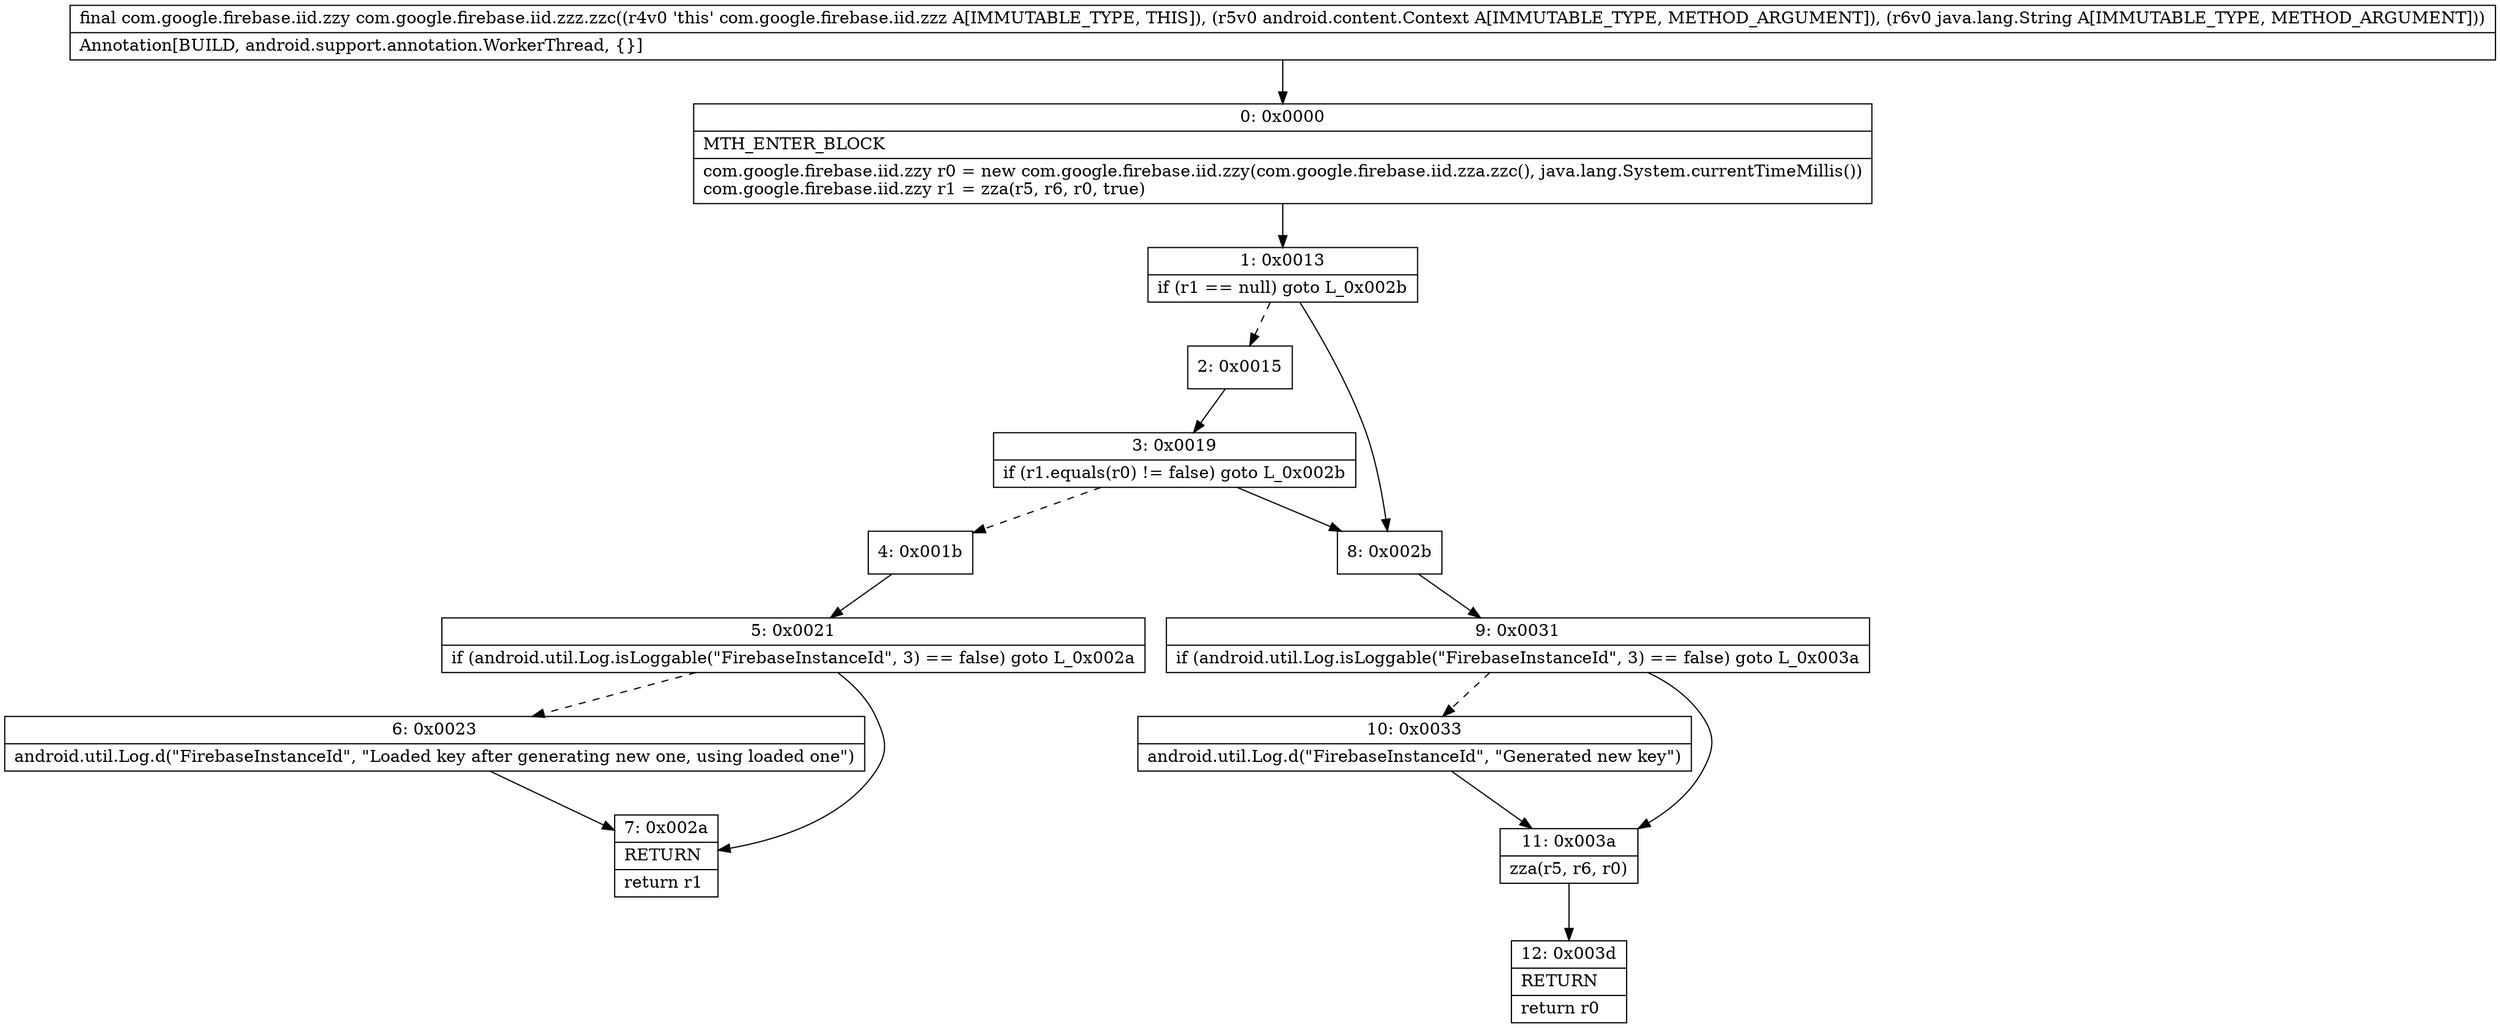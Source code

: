 digraph "CFG forcom.google.firebase.iid.zzz.zzc(Landroid\/content\/Context;Ljava\/lang\/String;)Lcom\/google\/firebase\/iid\/zzy;" {
Node_0 [shape=record,label="{0\:\ 0x0000|MTH_ENTER_BLOCK\l|com.google.firebase.iid.zzy r0 = new com.google.firebase.iid.zzy(com.google.firebase.iid.zza.zzc(), java.lang.System.currentTimeMillis())\lcom.google.firebase.iid.zzy r1 = zza(r5, r6, r0, true)\l}"];
Node_1 [shape=record,label="{1\:\ 0x0013|if (r1 == null) goto L_0x002b\l}"];
Node_2 [shape=record,label="{2\:\ 0x0015}"];
Node_3 [shape=record,label="{3\:\ 0x0019|if (r1.equals(r0) != false) goto L_0x002b\l}"];
Node_4 [shape=record,label="{4\:\ 0x001b}"];
Node_5 [shape=record,label="{5\:\ 0x0021|if (android.util.Log.isLoggable(\"FirebaseInstanceId\", 3) == false) goto L_0x002a\l}"];
Node_6 [shape=record,label="{6\:\ 0x0023|android.util.Log.d(\"FirebaseInstanceId\", \"Loaded key after generating new one, using loaded one\")\l}"];
Node_7 [shape=record,label="{7\:\ 0x002a|RETURN\l|return r1\l}"];
Node_8 [shape=record,label="{8\:\ 0x002b}"];
Node_9 [shape=record,label="{9\:\ 0x0031|if (android.util.Log.isLoggable(\"FirebaseInstanceId\", 3) == false) goto L_0x003a\l}"];
Node_10 [shape=record,label="{10\:\ 0x0033|android.util.Log.d(\"FirebaseInstanceId\", \"Generated new key\")\l}"];
Node_11 [shape=record,label="{11\:\ 0x003a|zza(r5, r6, r0)\l}"];
Node_12 [shape=record,label="{12\:\ 0x003d|RETURN\l|return r0\l}"];
MethodNode[shape=record,label="{final com.google.firebase.iid.zzy com.google.firebase.iid.zzz.zzc((r4v0 'this' com.google.firebase.iid.zzz A[IMMUTABLE_TYPE, THIS]), (r5v0 android.content.Context A[IMMUTABLE_TYPE, METHOD_ARGUMENT]), (r6v0 java.lang.String A[IMMUTABLE_TYPE, METHOD_ARGUMENT]))  | Annotation[BUILD, android.support.annotation.WorkerThread, \{\}]\l}"];
MethodNode -> Node_0;
Node_0 -> Node_1;
Node_1 -> Node_2[style=dashed];
Node_1 -> Node_8;
Node_2 -> Node_3;
Node_3 -> Node_4[style=dashed];
Node_3 -> Node_8;
Node_4 -> Node_5;
Node_5 -> Node_6[style=dashed];
Node_5 -> Node_7;
Node_6 -> Node_7;
Node_8 -> Node_9;
Node_9 -> Node_10[style=dashed];
Node_9 -> Node_11;
Node_10 -> Node_11;
Node_11 -> Node_12;
}

